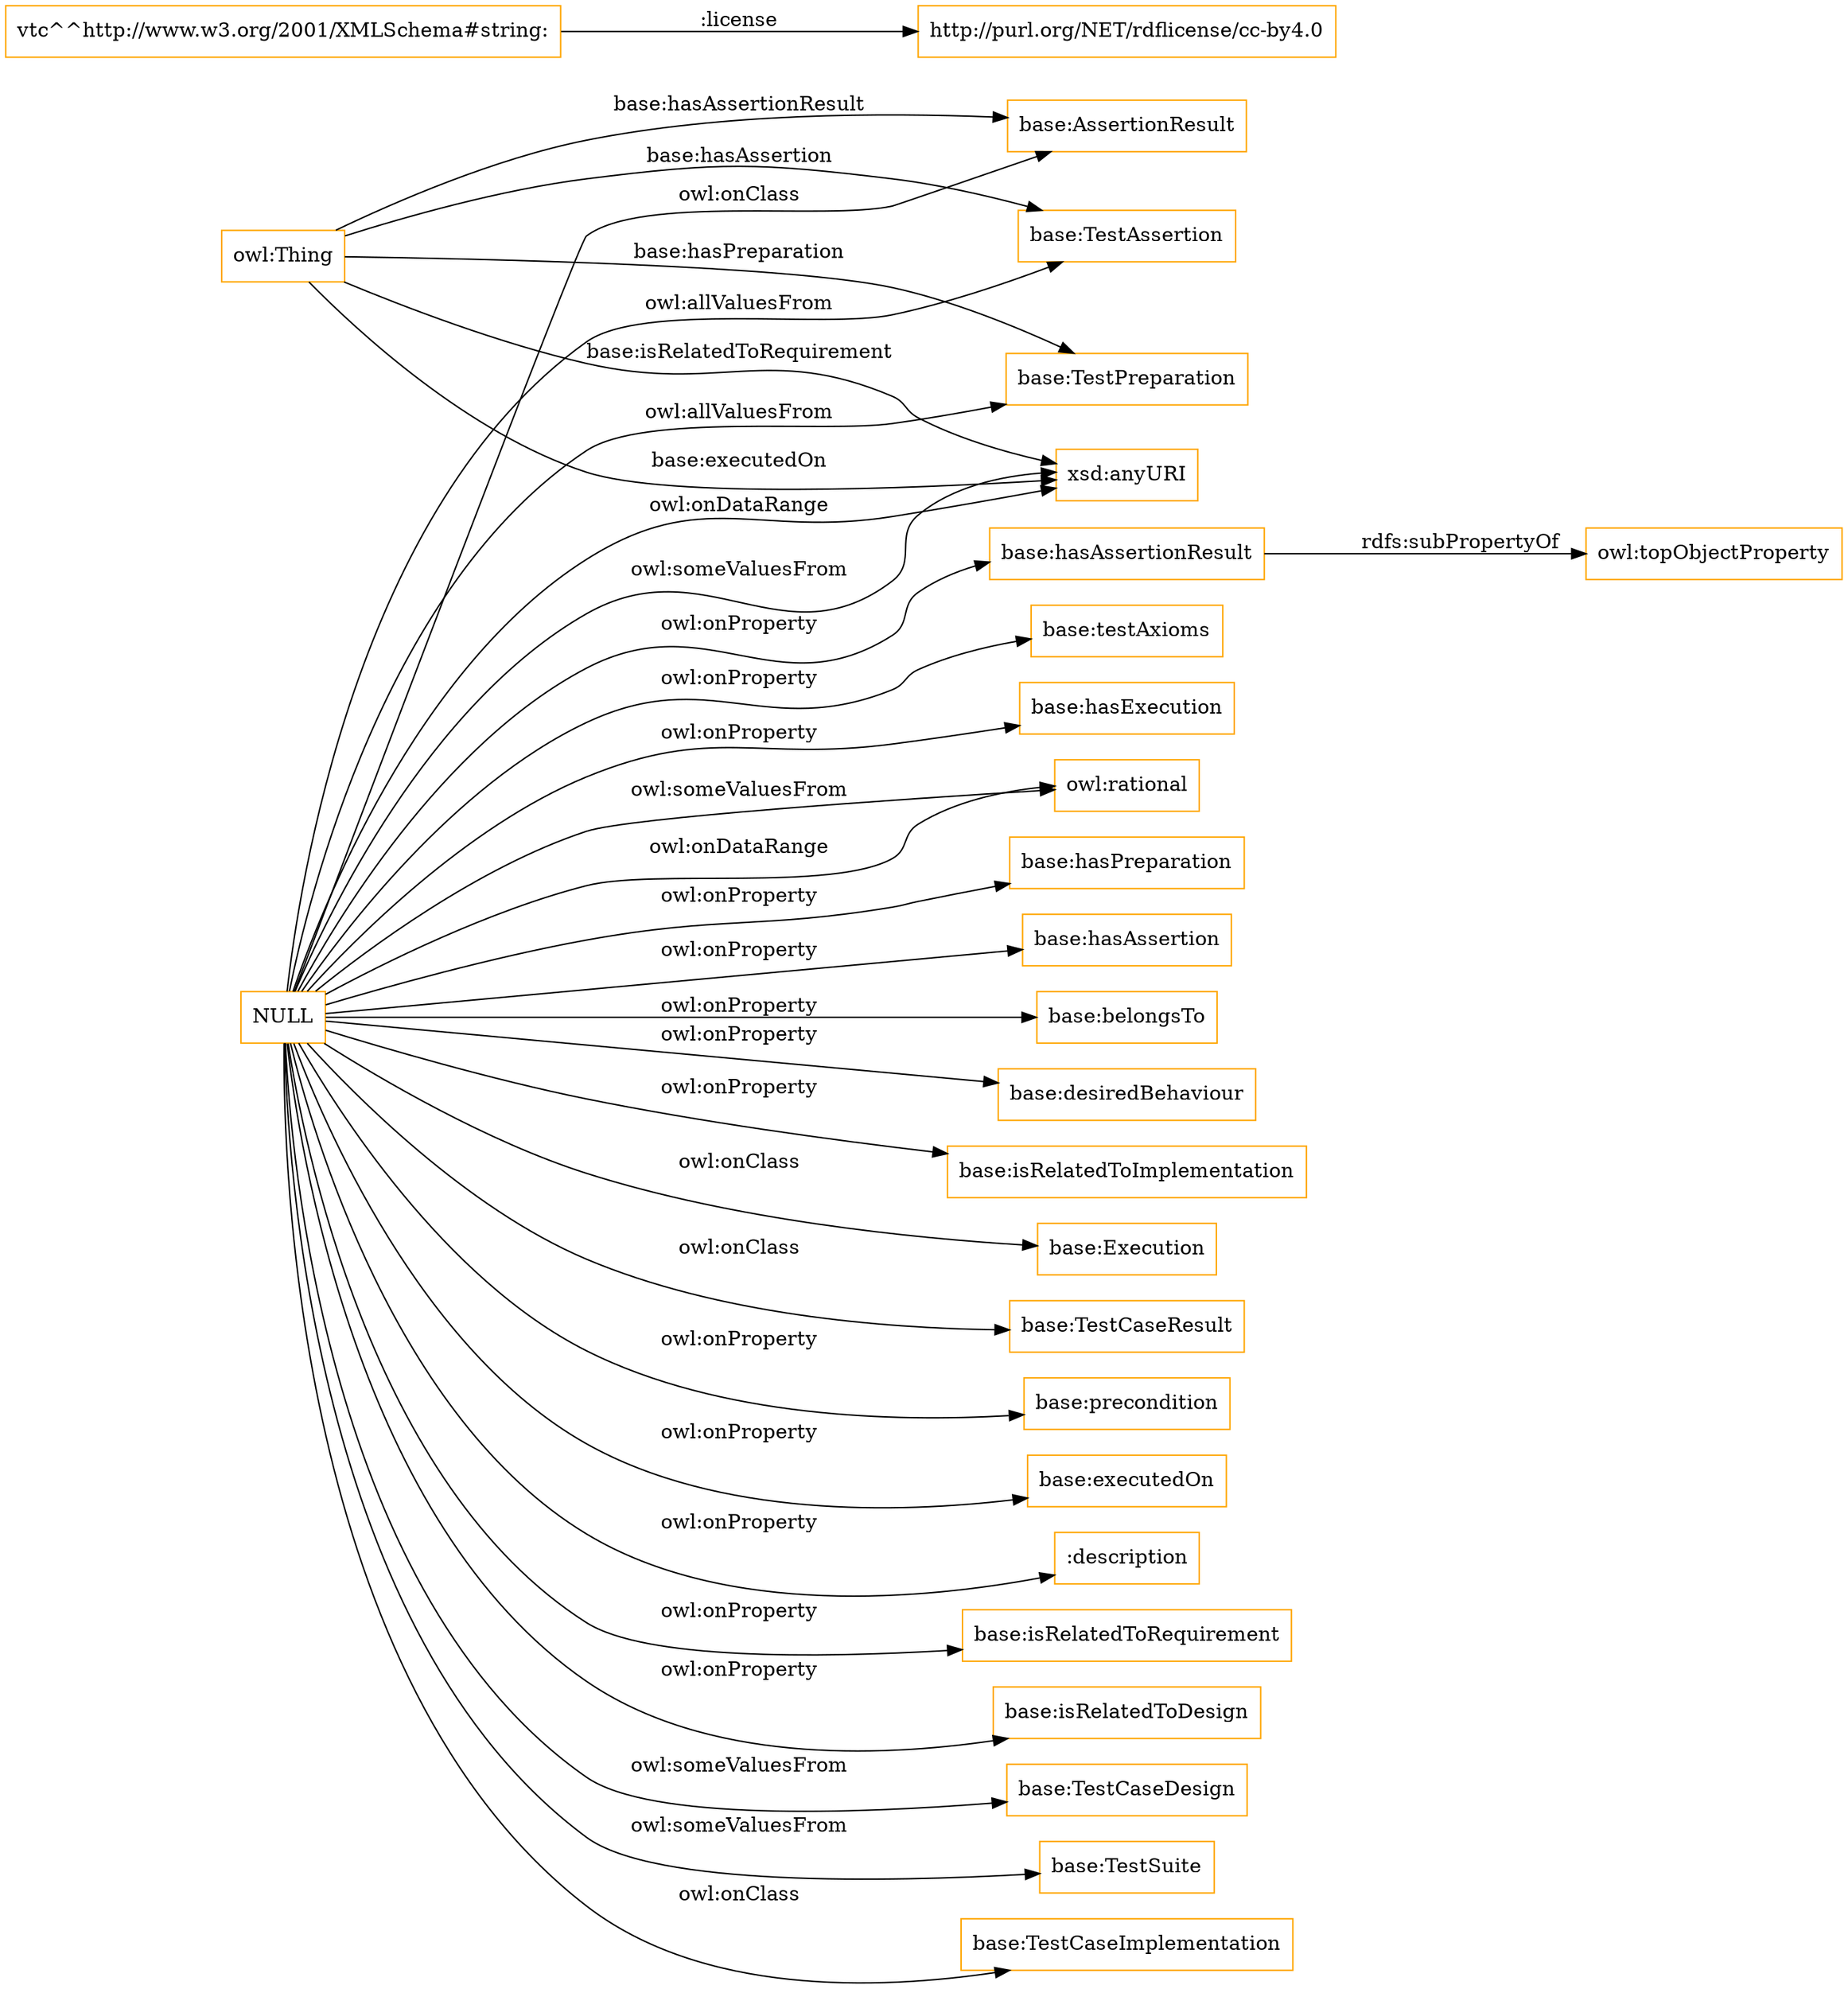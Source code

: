 digraph ar2dtool_diagram { 
rankdir=LR;
size="1501"
node [shape = rectangle, color="orange"]; "base:Execution" "base:TestCaseResult" "base:AssertionResult" "base:TestCaseDesign" "base:TestSuite" "base:TestCaseImplementation" "base:TestAssertion" "base:TestPreparation" ; /*classes style*/
	"base:hasAssertionResult" -> "owl:topObjectProperty" [ label = "rdfs:subPropertyOf" ];
	"NULL" -> "base:Execution" [ label = "owl:onClass" ];
	"NULL" -> "base:TestCaseResult" [ label = "owl:onClass" ];
	"NULL" -> "base:TestPreparation" [ label = "owl:allValuesFrom" ];
	"NULL" -> "base:testAxioms" [ label = "owl:onProperty" ];
	"NULL" -> "base:hasExecution" [ label = "owl:onProperty" ];
	"NULL" -> "owl:rational" [ label = "owl:someValuesFrom" ];
	"NULL" -> "base:hasPreparation" [ label = "owl:onProperty" ];
	"NULL" -> "base:TestCaseImplementation" [ label = "owl:onClass" ];
	"NULL" -> "xsd:anyURI" [ label = "owl:someValuesFrom" ];
	"NULL" -> "owl:rational" [ label = "owl:onDataRange" ];
	"NULL" -> "base:hasAssertion" [ label = "owl:onProperty" ];
	"NULL" -> "base:TestCaseDesign" [ label = "owl:someValuesFrom" ];
	"NULL" -> "base:belongsTo" [ label = "owl:onProperty" ];
	"NULL" -> "base:AssertionResult" [ label = "owl:onClass" ];
	"NULL" -> "base:desiredBehaviour" [ label = "owl:onProperty" ];
	"NULL" -> "base:isRelatedToImplementation" [ label = "owl:onProperty" ];
	"NULL" -> "base:precondition" [ label = "owl:onProperty" ];
	"NULL" -> "base:TestAssertion" [ label = "owl:allValuesFrom" ];
	"NULL" -> "base:executedOn" [ label = "owl:onProperty" ];
	"NULL" -> ":description" [ label = "owl:onProperty" ];
	"NULL" -> "base:hasAssertionResult" [ label = "owl:onProperty" ];
	"NULL" -> "base:isRelatedToRequirement" [ label = "owl:onProperty" ];
	"NULL" -> "xsd:anyURI" [ label = "owl:onDataRange" ];
	"NULL" -> "base:TestSuite" [ label = "owl:someValuesFrom" ];
	"NULL" -> "base:isRelatedToDesign" [ label = "owl:onProperty" ];
	"vtc^^http://www.w3.org/2001/XMLSchema#string:" -> "http://purl.org/NET/rdflicense/cc-by4.0" [ label = ":license" ];
	"owl:Thing" -> "base:TestAssertion" [ label = "base:hasAssertion" ];
	"owl:Thing" -> "base:TestPreparation" [ label = "base:hasPreparation" ];
	"owl:Thing" -> "xsd:anyURI" [ label = "base:executedOn" ];
	"owl:Thing" -> "base:AssertionResult" [ label = "base:hasAssertionResult" ];
	"owl:Thing" -> "xsd:anyURI" [ label = "base:isRelatedToRequirement" ];

}
